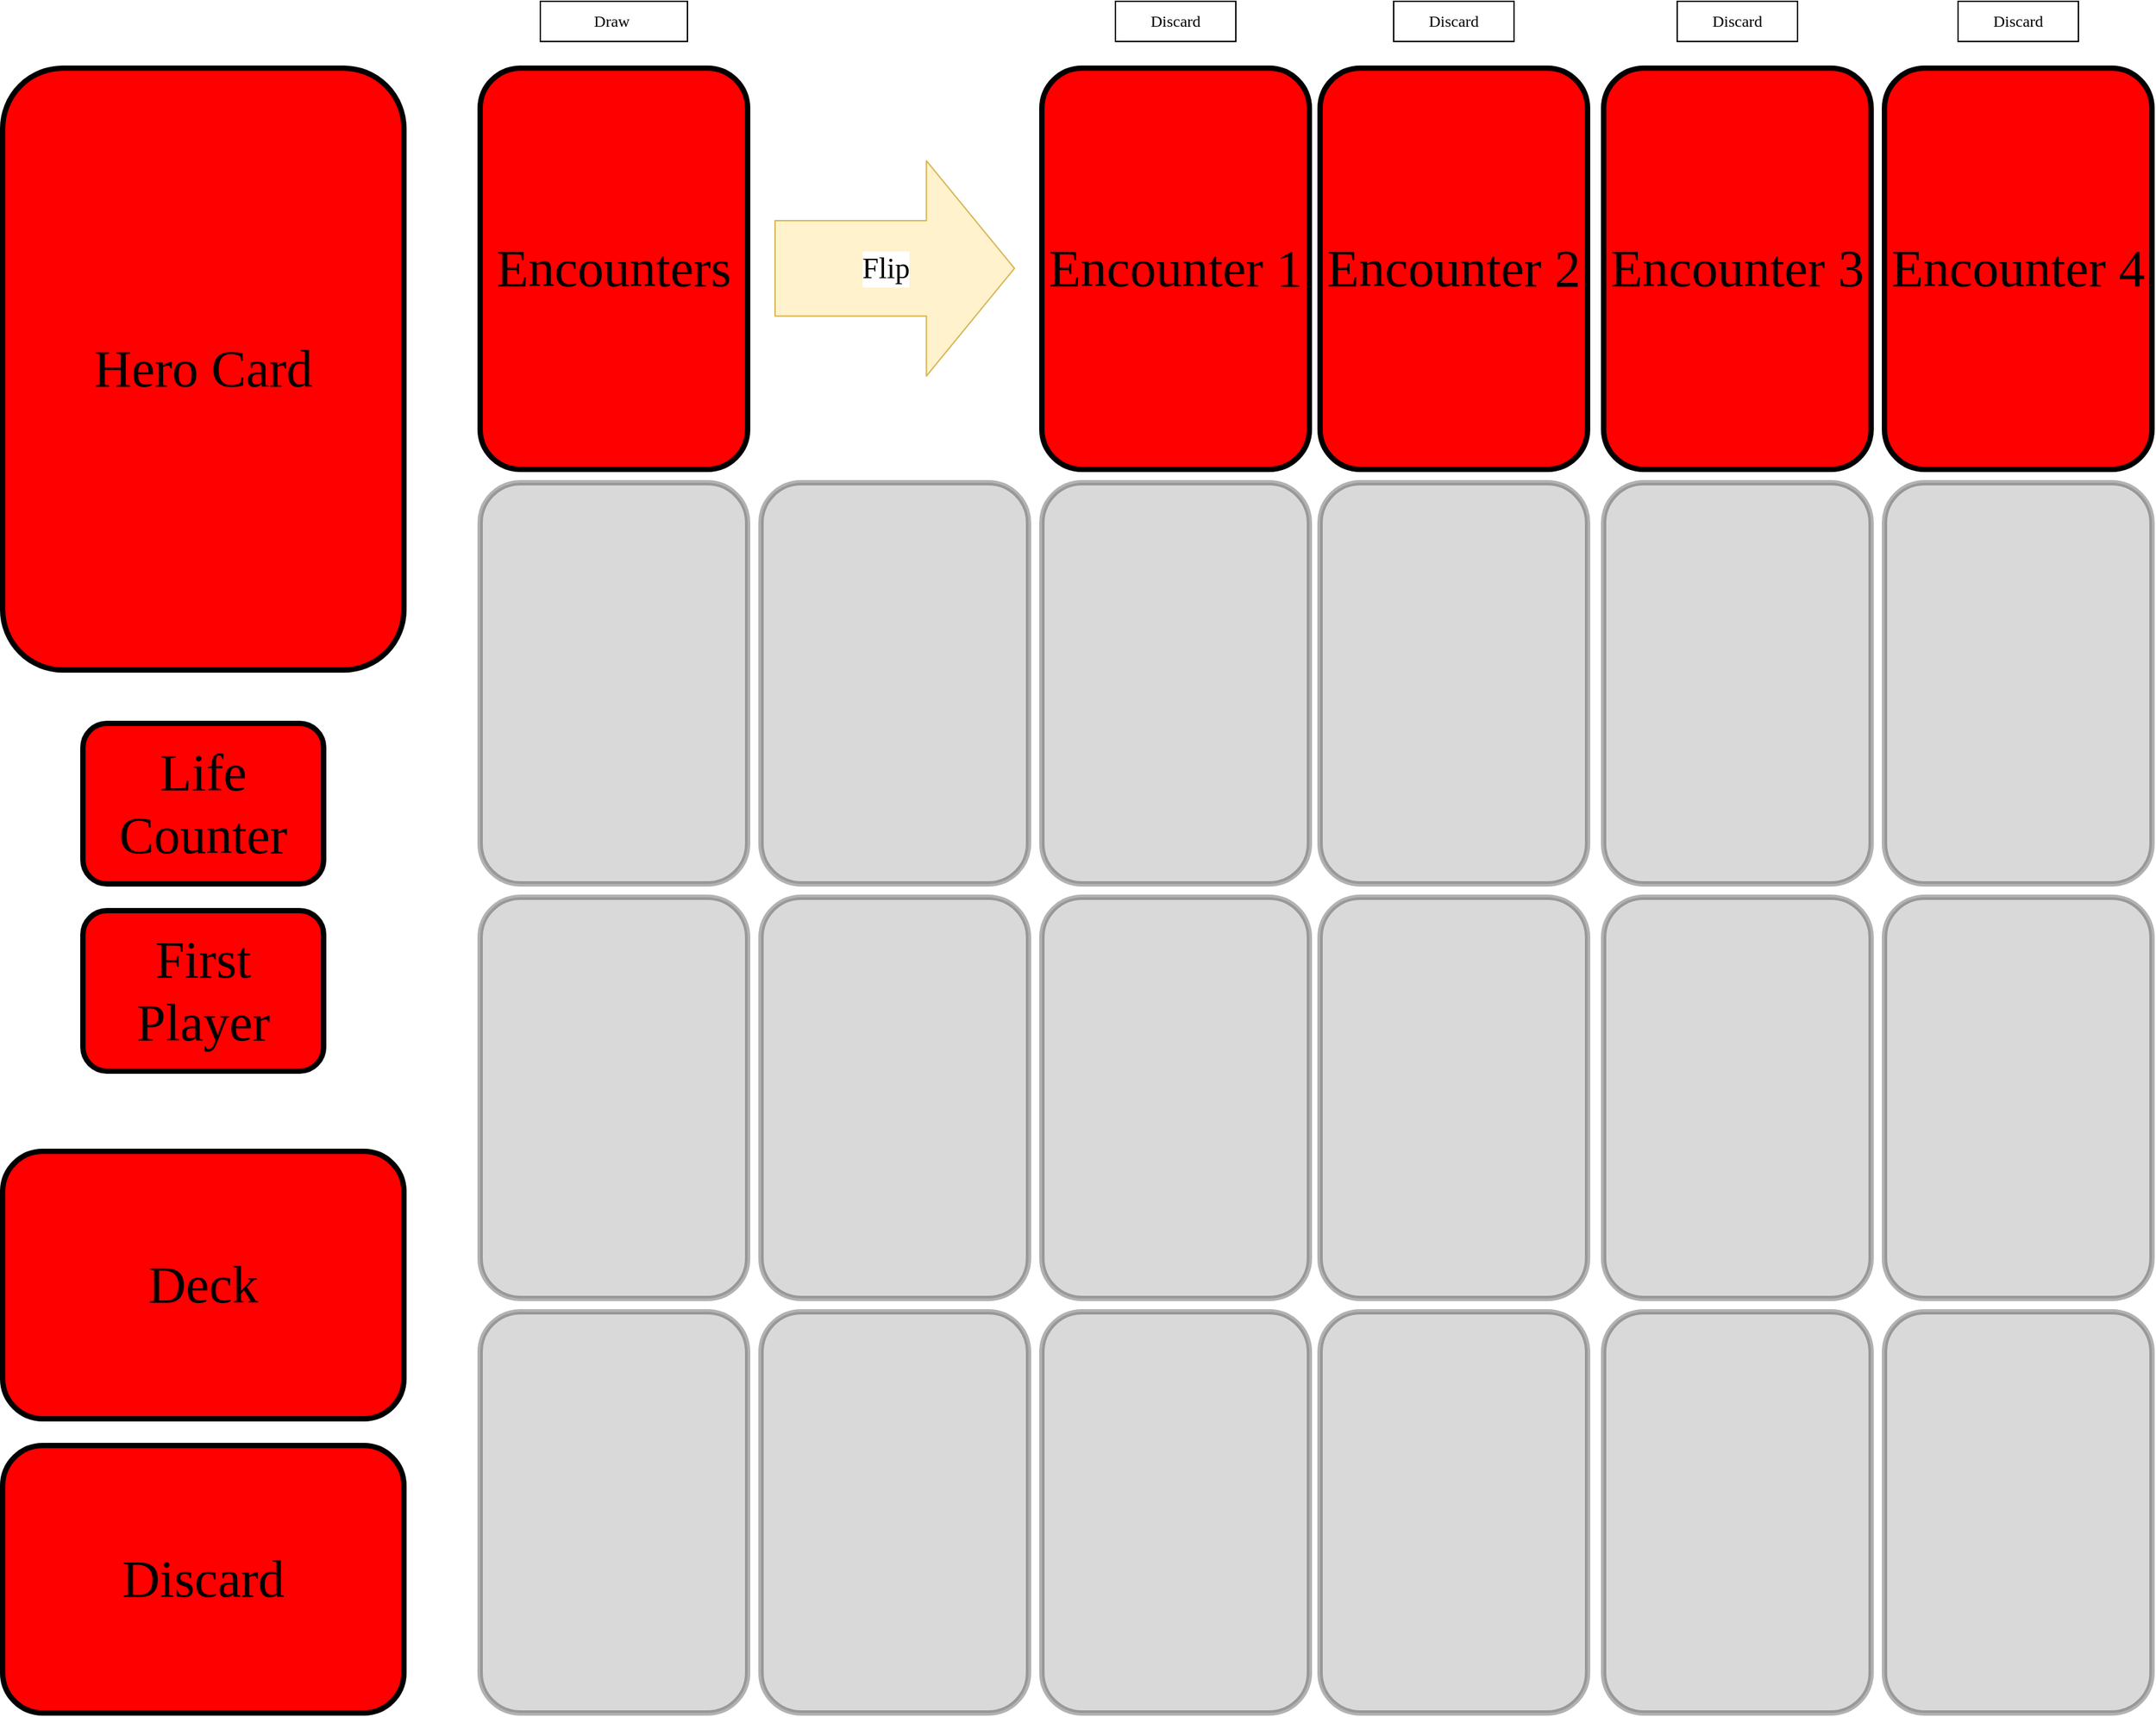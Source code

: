 <mxfile version="12.9.11" type="github">
  <diagram id="A6hQMs-x3wtN3bswwf9h" name="Page-1">
    <mxGraphModel dx="2377" dy="1337" grid="1" gridSize="10" guides="1" tooltips="1" connect="1" arrows="1" fold="1" page="1" pageScale="1" pageWidth="1625" pageHeight="1300" math="0" shadow="0" extFonts="Bangers^https://fonts.googleapis.com/css?family=Bangers">
      <root>
        <mxCell id="0" />
        <mxCell id="1" parent="0" />
        <mxCell id="0BWv1SlqH8SNpjMiyKcr-1" value="Hero Card" style="rounded=1;whiteSpace=wrap;html=1;aspect=fixed;fontFamily=Bangers;FType=g;fontSize=39;fillColor=#FF0000;strokeWidth=4;shadow=0;comic=0;glass=0;" vertex="1" parent="1">
          <mxGeometry x="13" y="60" width="300" height="450" as="geometry" />
        </mxCell>
        <mxCell id="0BWv1SlqH8SNpjMiyKcr-2" value="Life Counter" style="rounded=1;whiteSpace=wrap;html=1;fontFamily=Bangers;FType=g;fontSize=39;fillColor=#FF0000;strokeWidth=4;shadow=0;comic=0;glass=0;aspect=fixed;" vertex="1" parent="1">
          <mxGeometry x="73.0" y="550" width="180" height="120" as="geometry" />
        </mxCell>
        <mxCell id="0BWv1SlqH8SNpjMiyKcr-3" value="Discard" style="rounded=1;whiteSpace=wrap;html=1;aspect=fixed;fontFamily=Bangers;FType=g;fontSize=39;fillColor=#FF0000;strokeWidth=4;shadow=0;comic=0;glass=0;direction=south;" vertex="1" parent="1">
          <mxGeometry x="13" y="1090" width="300" height="200" as="geometry" />
        </mxCell>
        <mxCell id="0BWv1SlqH8SNpjMiyKcr-19" value="Deck" style="rounded=1;whiteSpace=wrap;html=1;aspect=fixed;fontFamily=Bangers;FType=g;fontSize=39;fillColor=#FF0000;strokeWidth=4;shadow=0;comic=0;glass=0;direction=south;" vertex="1" parent="1">
          <mxGeometry x="13" y="870" width="300" height="200" as="geometry" />
        </mxCell>
        <mxCell id="0BWv1SlqH8SNpjMiyKcr-22" value="Encounter 1" style="rounded=1;whiteSpace=wrap;html=1;aspect=fixed;fontFamily=Bangers;FType=g;fontSize=39;fillColor=#FF0000;strokeWidth=4;shadow=0;comic=0;glass=0;" vertex="1" parent="1">
          <mxGeometry x="790" y="60" width="200" height="300" as="geometry" />
        </mxCell>
        <mxCell id="0BWv1SlqH8SNpjMiyKcr-23" value="Encounter 2" style="rounded=1;whiteSpace=wrap;html=1;aspect=fixed;fontFamily=Bangers;FType=g;fontSize=39;fillColor=#FF0000;strokeWidth=4;shadow=0;comic=0;glass=0;" vertex="1" parent="1">
          <mxGeometry x="998" y="60" width="200" height="300" as="geometry" />
        </mxCell>
        <mxCell id="0BWv1SlqH8SNpjMiyKcr-24" value="Encounter 3" style="rounded=1;whiteSpace=wrap;html=1;aspect=fixed;fontFamily=Bangers;FType=g;fontSize=39;fillColor=#FF0000;strokeWidth=4;shadow=0;comic=0;glass=0;" vertex="1" parent="1">
          <mxGeometry x="1210" y="60" width="200" height="300" as="geometry" />
        </mxCell>
        <mxCell id="0BWv1SlqH8SNpjMiyKcr-25" value="Encounter 4" style="rounded=1;whiteSpace=wrap;html=1;aspect=fixed;fontFamily=Bangers;FType=g;fontSize=39;fillColor=#FF0000;strokeWidth=4;shadow=0;comic=0;glass=0;" vertex="1" parent="1">
          <mxGeometry x="1420" y="60" width="200" height="300" as="geometry" />
        </mxCell>
        <mxCell id="0BWv1SlqH8SNpjMiyKcr-26" value="Encounters" style="rounded=1;whiteSpace=wrap;html=1;aspect=fixed;fontFamily=Bangers;FType=g;fontSize=39;fillColor=#FF0000;strokeWidth=4;shadow=0;comic=0;glass=0;" vertex="1" parent="1">
          <mxGeometry x="370" y="60" width="200" height="300" as="geometry" />
        </mxCell>
        <mxCell id="0BWv1SlqH8SNpjMiyKcr-27" value="Draw&amp;nbsp;" style="rounded=0;whiteSpace=wrap;html=1;fontFamily=Bangers;" vertex="1" parent="1">
          <mxGeometry x="415" y="10" width="110" height="30" as="geometry" />
        </mxCell>
        <mxCell id="0BWv1SlqH8SNpjMiyKcr-30" value="Discard" style="rounded=0;whiteSpace=wrap;html=1;fontFamily=Bangers;" vertex="1" parent="1">
          <mxGeometry x="845" y="10" width="90" height="30" as="geometry" />
        </mxCell>
        <mxCell id="0BWv1SlqH8SNpjMiyKcr-31" value="" style="rounded=1;whiteSpace=wrap;html=1;aspect=fixed;fontFamily=Bangers;FType=g;fontSize=39;fillColor=#808080;strokeWidth=4;shadow=0;comic=0;glass=0;opacity=30;" vertex="1" parent="1">
          <mxGeometry x="1420" y="370" width="200" height="300" as="geometry" />
        </mxCell>
        <mxCell id="0BWv1SlqH8SNpjMiyKcr-35" value="First Player" style="rounded=1;whiteSpace=wrap;html=1;fontFamily=Bangers;FType=g;fontSize=39;fillColor=#FF0000;strokeWidth=4;shadow=0;comic=0;glass=0;aspect=fixed;" vertex="1" parent="1">
          <mxGeometry x="73.0" y="690" width="180" height="120" as="geometry" />
        </mxCell>
        <mxCell id="0BWv1SlqH8SNpjMiyKcr-38" value="" style="shape=flexArrow;endArrow=classic;html=1;fontFamily=Bangers;endWidth=88.571;endSize=21.614;width=71.429;fillColor=#fff2cc;strokeColor=#d6b656;" edge="1" parent="1">
          <mxGeometry width="50" height="50" relative="1" as="geometry">
            <mxPoint x="590" y="209.71" as="sourcePoint" />
            <mxPoint x="770" y="209.71" as="targetPoint" />
          </mxGeometry>
        </mxCell>
        <mxCell id="0BWv1SlqH8SNpjMiyKcr-39" value="&lt;font style=&quot;font-size: 22px&quot;&gt;Flip&lt;/font&gt;" style="edgeLabel;html=1;align=center;verticalAlign=middle;resizable=0;points=[];fontFamily=Bangers;" vertex="1" connectable="0" parent="0BWv1SlqH8SNpjMiyKcr-38">
          <mxGeometry x="0.385" y="-9" relative="1" as="geometry">
            <mxPoint x="-41.71" y="-9" as="offset" />
          </mxGeometry>
        </mxCell>
        <mxCell id="0BWv1SlqH8SNpjMiyKcr-40" value="Discard" style="rounded=0;whiteSpace=wrap;html=1;fontFamily=Bangers;" vertex="1" parent="1">
          <mxGeometry x="1053" y="10" width="90" height="30" as="geometry" />
        </mxCell>
        <mxCell id="0BWv1SlqH8SNpjMiyKcr-41" value="Discard" style="rounded=0;whiteSpace=wrap;html=1;fontFamily=Bangers;" vertex="1" parent="1">
          <mxGeometry x="1265" y="10" width="90" height="30" as="geometry" />
        </mxCell>
        <mxCell id="0BWv1SlqH8SNpjMiyKcr-42" value="Discard" style="rounded=0;whiteSpace=wrap;html=1;fontFamily=Bangers;" vertex="1" parent="1">
          <mxGeometry x="1475" y="10" width="90" height="30" as="geometry" />
        </mxCell>
        <mxCell id="0BWv1SlqH8SNpjMiyKcr-43" value="" style="rounded=1;whiteSpace=wrap;html=1;aspect=fixed;fontFamily=Bangers;FType=g;fontSize=39;fillColor=#808080;strokeWidth=4;shadow=0;comic=0;glass=0;opacity=30;" vertex="1" parent="1">
          <mxGeometry x="1210" y="370" width="200" height="300" as="geometry" />
        </mxCell>
        <mxCell id="0BWv1SlqH8SNpjMiyKcr-44" value="" style="rounded=1;whiteSpace=wrap;html=1;aspect=fixed;fontFamily=Bangers;FType=g;fontSize=39;fillColor=#808080;strokeWidth=4;shadow=0;comic=0;glass=0;opacity=30;" vertex="1" parent="1">
          <mxGeometry x="998" y="370" width="200" height="300" as="geometry" />
        </mxCell>
        <mxCell id="0BWv1SlqH8SNpjMiyKcr-45" value="" style="rounded=1;whiteSpace=wrap;html=1;aspect=fixed;fontFamily=Bangers;FType=g;fontSize=39;fillColor=#808080;strokeWidth=4;shadow=0;comic=0;glass=0;opacity=30;" vertex="1" parent="1">
          <mxGeometry x="790" y="370" width="200" height="300" as="geometry" />
        </mxCell>
        <mxCell id="0BWv1SlqH8SNpjMiyKcr-46" value="" style="rounded=1;whiteSpace=wrap;html=1;aspect=fixed;fontFamily=Bangers;FType=g;fontSize=39;fillColor=#808080;strokeWidth=4;shadow=0;comic=0;glass=0;opacity=30;" vertex="1" parent="1">
          <mxGeometry x="580" y="370" width="200" height="300" as="geometry" />
        </mxCell>
        <mxCell id="0BWv1SlqH8SNpjMiyKcr-47" value="" style="rounded=1;whiteSpace=wrap;html=1;aspect=fixed;fontFamily=Bangers;FType=g;fontSize=39;fillColor=#808080;strokeWidth=4;shadow=0;comic=0;glass=0;opacity=30;" vertex="1" parent="1">
          <mxGeometry x="370" y="370" width="200" height="300" as="geometry" />
        </mxCell>
        <mxCell id="0BWv1SlqH8SNpjMiyKcr-48" value="" style="rounded=1;whiteSpace=wrap;html=1;aspect=fixed;fontFamily=Bangers;FType=g;fontSize=39;fillColor=#808080;strokeWidth=4;shadow=0;comic=0;glass=0;opacity=30;" vertex="1" parent="1">
          <mxGeometry x="370" y="680" width="200" height="300" as="geometry" />
        </mxCell>
        <mxCell id="0BWv1SlqH8SNpjMiyKcr-49" value="" style="rounded=1;whiteSpace=wrap;html=1;aspect=fixed;fontFamily=Bangers;FType=g;fontSize=39;fillColor=#808080;strokeWidth=4;shadow=0;comic=0;glass=0;opacity=30;" vertex="1" parent="1">
          <mxGeometry x="580" y="680" width="200" height="300" as="geometry" />
        </mxCell>
        <mxCell id="0BWv1SlqH8SNpjMiyKcr-50" value="" style="rounded=1;whiteSpace=wrap;html=1;aspect=fixed;fontFamily=Bangers;FType=g;fontSize=39;fillColor=#808080;strokeWidth=4;shadow=0;comic=0;glass=0;opacity=30;" vertex="1" parent="1">
          <mxGeometry x="790" y="680" width="200" height="300" as="geometry" />
        </mxCell>
        <mxCell id="0BWv1SlqH8SNpjMiyKcr-51" value="" style="rounded=1;whiteSpace=wrap;html=1;aspect=fixed;fontFamily=Bangers;FType=g;fontSize=39;fillColor=#808080;strokeWidth=4;shadow=0;comic=0;glass=0;opacity=30;" vertex="1" parent="1">
          <mxGeometry x="998" y="680" width="200" height="300" as="geometry" />
        </mxCell>
        <mxCell id="0BWv1SlqH8SNpjMiyKcr-52" value="" style="rounded=1;whiteSpace=wrap;html=1;aspect=fixed;fontFamily=Bangers;FType=g;fontSize=39;fillColor=#808080;strokeWidth=4;shadow=0;comic=0;glass=0;opacity=30;" vertex="1" parent="1">
          <mxGeometry x="1210" y="680" width="200" height="300" as="geometry" />
        </mxCell>
        <mxCell id="0BWv1SlqH8SNpjMiyKcr-53" value="" style="rounded=1;whiteSpace=wrap;html=1;aspect=fixed;fontFamily=Bangers;FType=g;fontSize=39;fillColor=#808080;strokeWidth=4;shadow=0;comic=0;glass=0;opacity=30;" vertex="1" parent="1">
          <mxGeometry x="1420" y="680" width="200" height="300" as="geometry" />
        </mxCell>
        <mxCell id="0BWv1SlqH8SNpjMiyKcr-54" value="" style="rounded=1;whiteSpace=wrap;html=1;aspect=fixed;fontFamily=Bangers;FType=g;fontSize=39;fillColor=#808080;strokeWidth=4;shadow=0;comic=0;glass=0;opacity=30;" vertex="1" parent="1">
          <mxGeometry x="370" y="990" width="200" height="300" as="geometry" />
        </mxCell>
        <mxCell id="0BWv1SlqH8SNpjMiyKcr-55" value="" style="rounded=1;whiteSpace=wrap;html=1;aspect=fixed;fontFamily=Bangers;FType=g;fontSize=39;fillColor=#808080;strokeWidth=4;shadow=0;comic=0;glass=0;opacity=30;" vertex="1" parent="1">
          <mxGeometry x="580" y="990" width="200" height="300" as="geometry" />
        </mxCell>
        <mxCell id="0BWv1SlqH8SNpjMiyKcr-56" value="" style="rounded=1;whiteSpace=wrap;html=1;aspect=fixed;fontFamily=Bangers;FType=g;fontSize=39;fillColor=#808080;strokeWidth=4;shadow=0;comic=0;glass=0;opacity=30;" vertex="1" parent="1">
          <mxGeometry x="790" y="990" width="200" height="300" as="geometry" />
        </mxCell>
        <mxCell id="0BWv1SlqH8SNpjMiyKcr-57" value="" style="rounded=1;whiteSpace=wrap;html=1;aspect=fixed;fontFamily=Bangers;FType=g;fontSize=39;fillColor=#808080;strokeWidth=4;shadow=0;comic=0;glass=0;opacity=30;" vertex="1" parent="1">
          <mxGeometry x="998" y="990" width="200" height="300" as="geometry" />
        </mxCell>
        <mxCell id="0BWv1SlqH8SNpjMiyKcr-58" value="" style="rounded=1;whiteSpace=wrap;html=1;aspect=fixed;fontFamily=Bangers;FType=g;fontSize=39;fillColor=#808080;strokeWidth=4;shadow=0;comic=0;glass=0;opacity=30;" vertex="1" parent="1">
          <mxGeometry x="1210" y="990" width="200" height="300" as="geometry" />
        </mxCell>
        <mxCell id="0BWv1SlqH8SNpjMiyKcr-59" value="" style="rounded=1;whiteSpace=wrap;html=1;aspect=fixed;fontFamily=Bangers;FType=g;fontSize=39;fillColor=#808080;strokeWidth=4;shadow=0;comic=0;glass=0;opacity=30;" vertex="1" parent="1">
          <mxGeometry x="1420" y="990" width="200" height="300" as="geometry" />
        </mxCell>
      </root>
    </mxGraphModel>
  </diagram>
</mxfile>
